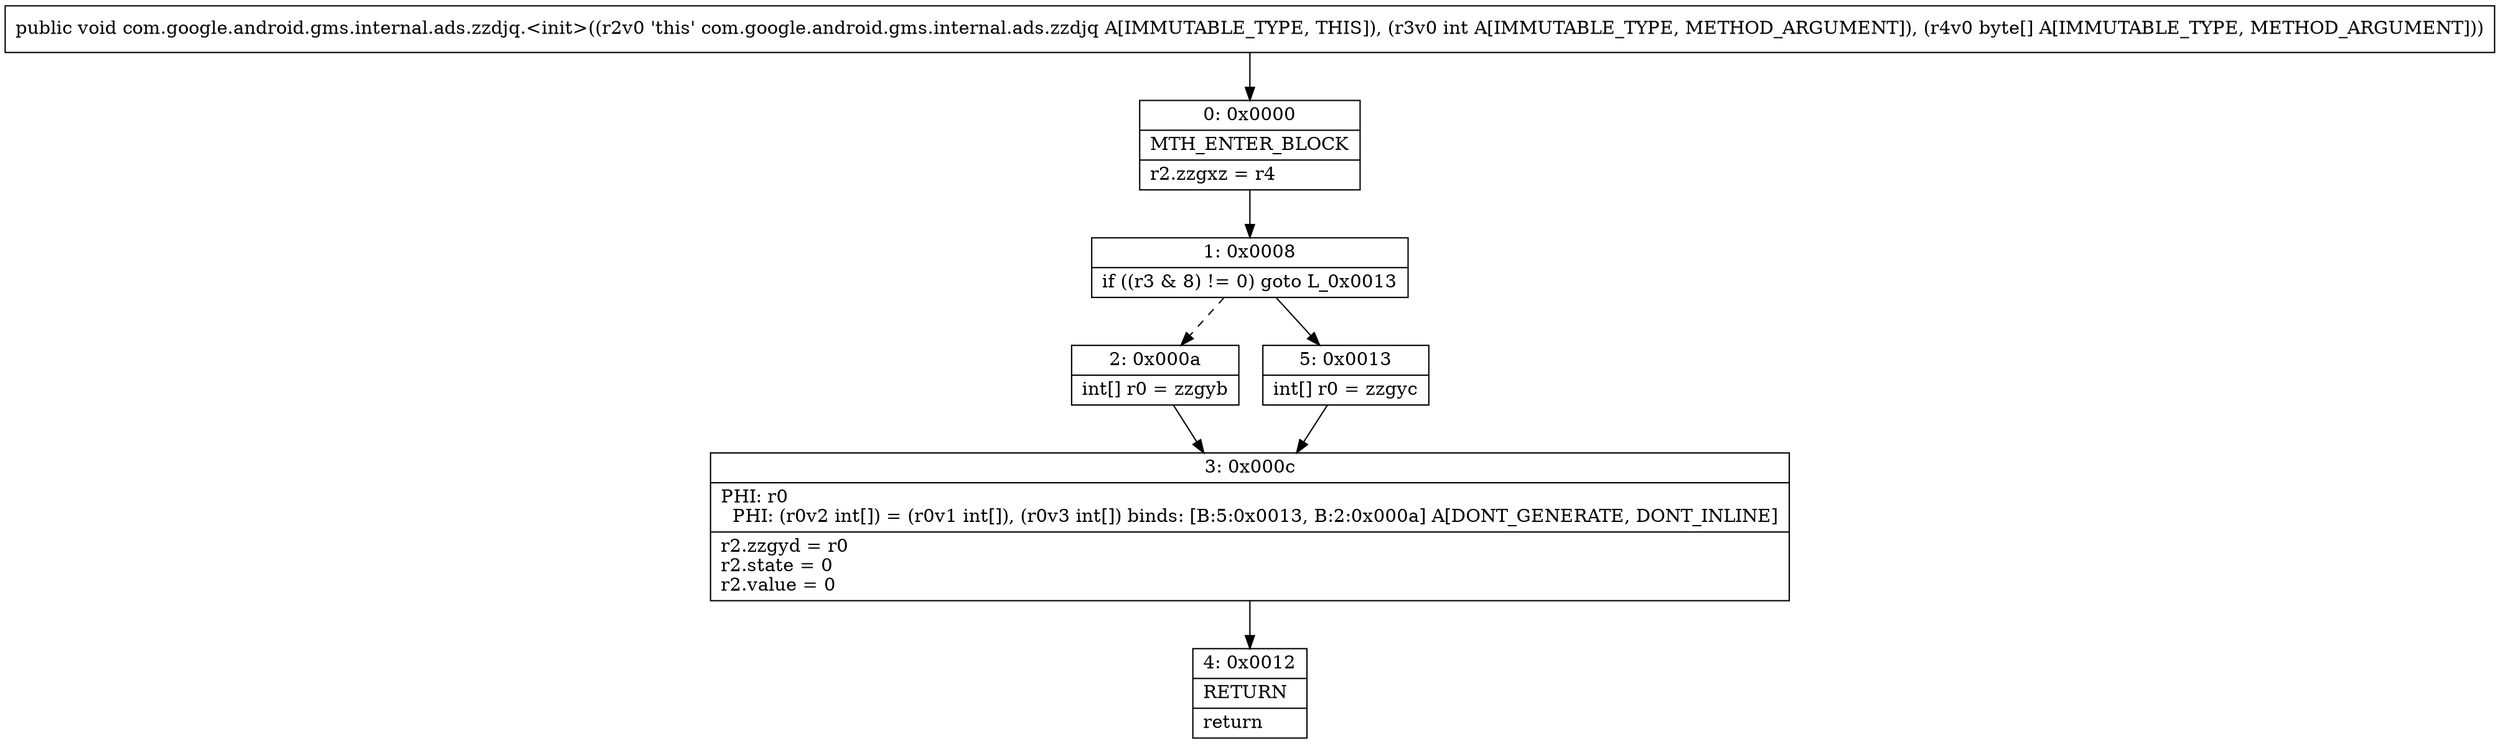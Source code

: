digraph "CFG forcom.google.android.gms.internal.ads.zzdjq.\<init\>(I[B)V" {
Node_0 [shape=record,label="{0\:\ 0x0000|MTH_ENTER_BLOCK\l|r2.zzgxz = r4\l}"];
Node_1 [shape=record,label="{1\:\ 0x0008|if ((r3 & 8) != 0) goto L_0x0013\l}"];
Node_2 [shape=record,label="{2\:\ 0x000a|int[] r0 = zzgyb\l}"];
Node_3 [shape=record,label="{3\:\ 0x000c|PHI: r0 \l  PHI: (r0v2 int[]) = (r0v1 int[]), (r0v3 int[]) binds: [B:5:0x0013, B:2:0x000a] A[DONT_GENERATE, DONT_INLINE]\l|r2.zzgyd = r0\lr2.state = 0\lr2.value = 0\l}"];
Node_4 [shape=record,label="{4\:\ 0x0012|RETURN\l|return\l}"];
Node_5 [shape=record,label="{5\:\ 0x0013|int[] r0 = zzgyc\l}"];
MethodNode[shape=record,label="{public void com.google.android.gms.internal.ads.zzdjq.\<init\>((r2v0 'this' com.google.android.gms.internal.ads.zzdjq A[IMMUTABLE_TYPE, THIS]), (r3v0 int A[IMMUTABLE_TYPE, METHOD_ARGUMENT]), (r4v0 byte[] A[IMMUTABLE_TYPE, METHOD_ARGUMENT])) }"];
MethodNode -> Node_0;
Node_0 -> Node_1;
Node_1 -> Node_2[style=dashed];
Node_1 -> Node_5;
Node_2 -> Node_3;
Node_3 -> Node_4;
Node_5 -> Node_3;
}

